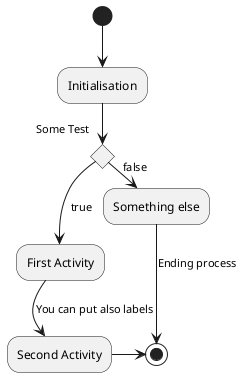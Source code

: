 @startuml Activity
(*) --> "Initialisation"

if " Some Test" then
    -->[true] "First Activity"
    -->[You can put also labels] "Second Activity"
    -right-> (*)
else
    ->[false] "Something else"
    -->[Ending process] (*)
endif
@enduml